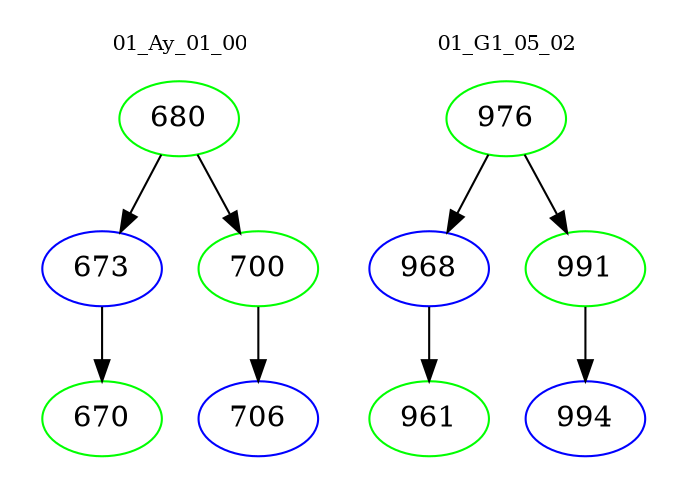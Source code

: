 digraph{
subgraph cluster_0 {
color = white
label = "01_Ay_01_00";
fontsize=10;
T0_680 [label="680", color="green"]
T0_680 -> T0_673 [color="black"]
T0_673 [label="673", color="blue"]
T0_673 -> T0_670 [color="black"]
T0_670 [label="670", color="green"]
T0_680 -> T0_700 [color="black"]
T0_700 [label="700", color="green"]
T0_700 -> T0_706 [color="black"]
T0_706 [label="706", color="blue"]
}
subgraph cluster_1 {
color = white
label = "01_G1_05_02";
fontsize=10;
T1_976 [label="976", color="green"]
T1_976 -> T1_968 [color="black"]
T1_968 [label="968", color="blue"]
T1_968 -> T1_961 [color="black"]
T1_961 [label="961", color="green"]
T1_976 -> T1_991 [color="black"]
T1_991 [label="991", color="green"]
T1_991 -> T1_994 [color="black"]
T1_994 [label="994", color="blue"]
}
}
